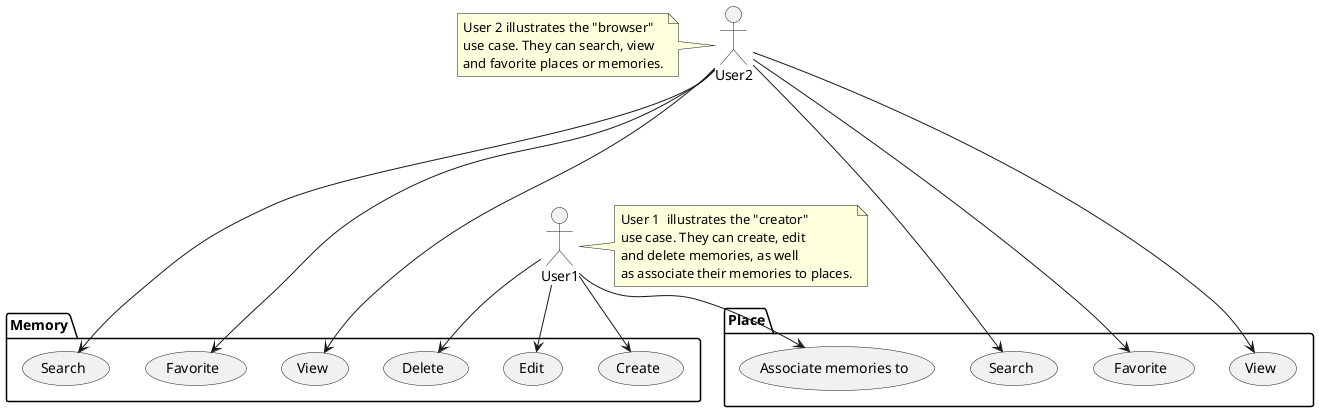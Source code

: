 @startuml Usecases

actor User1 as user1
actor User2 as user2

package Memory {
  usecase "Create" as UC1
  usecase "Edit" as UC2
  usecase "Search" as UC3
  usecase "Favorite" as UC4
  usecase "View" as UC5
  usecase "Delete" as UC6
}

package Place {
  usecase "Search" as UC7
  usecase "Associate memories to" as UC8
  usecase "Favorite" as UC9
  usecase "View" as UC10
}

note right of (user1)
 User 1  illustrates the "creator"
 use case. They can create, edit
 and delete memories, as well
 as associate their memories to places.
end note

user1 --> UC1
user1 --> UC2
user1 --> UC6
user1 --> UC8

note left of (user2)
 User 2 illustrates the "browser"
 use case. They can search, view
 and favorite places or memories.
end note

user2 ----> UC3
user2 ----> UC4
user2 ----> UC7
user2 ----> UC9
user2 ----> UC5
user2 ----> UC10

@enduml